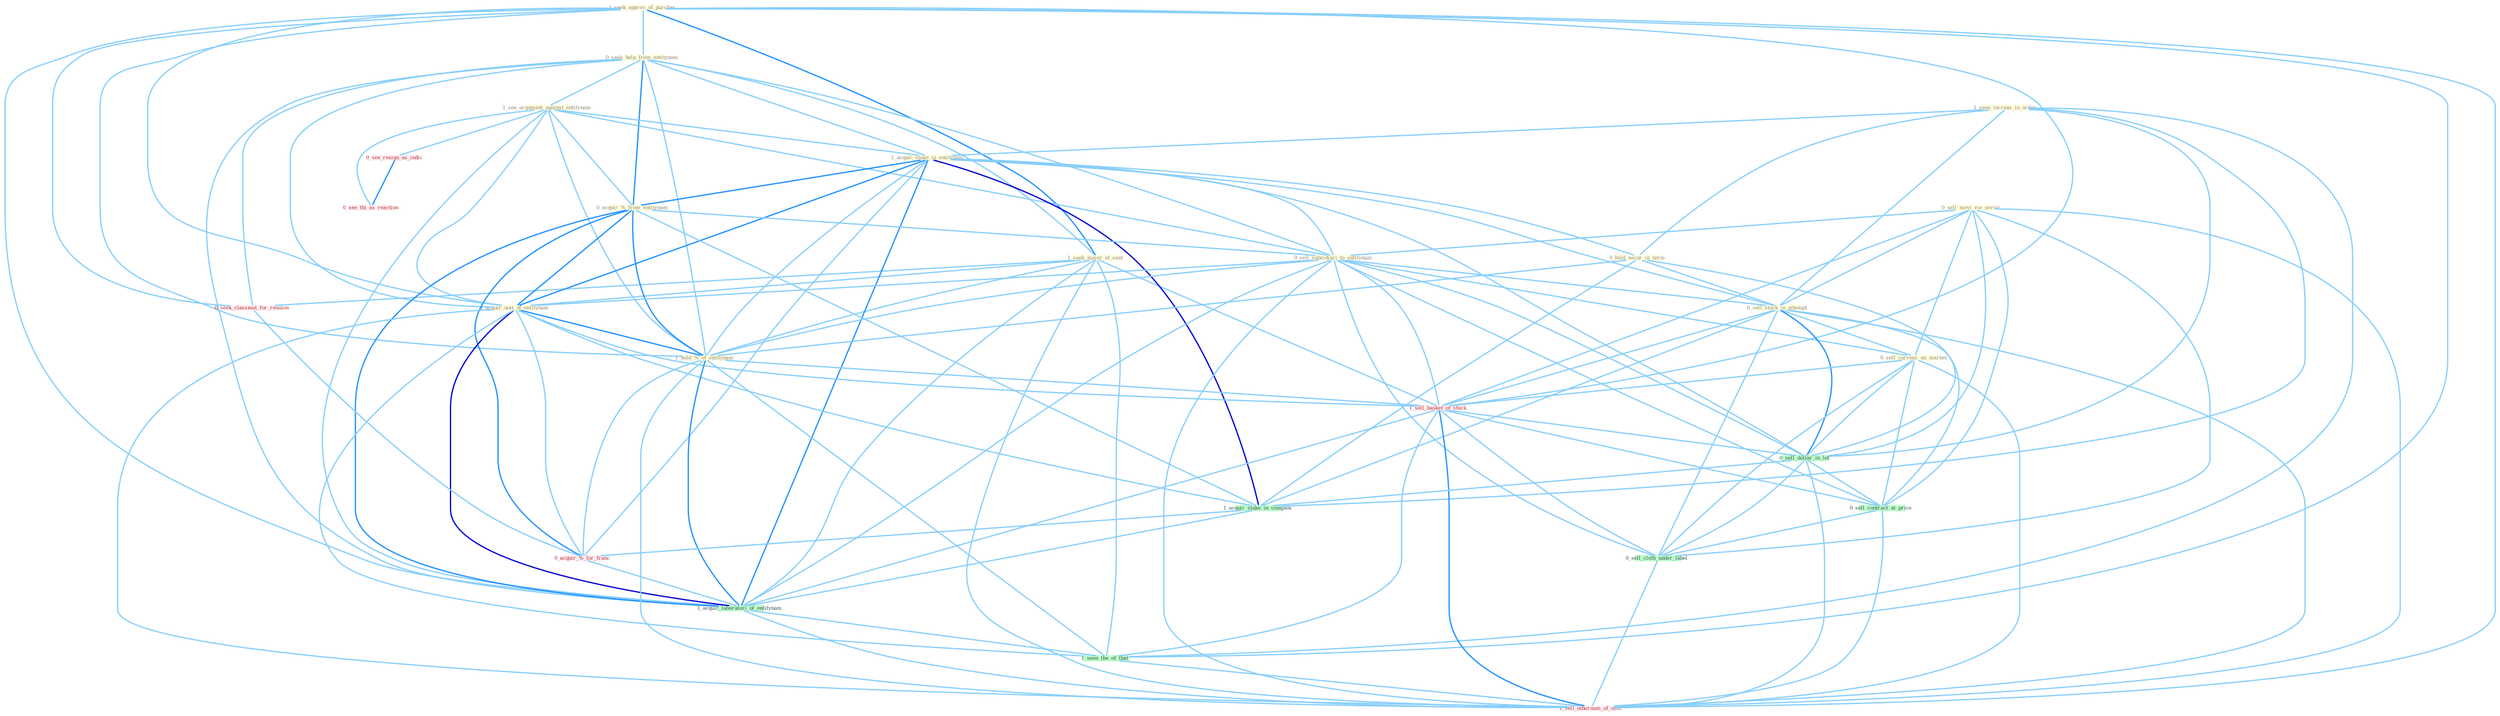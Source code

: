 Graph G{ 
    node
    [shape=polygon,style=filled,width=.5,height=.06,color="#BDFCC9",fixedsize=true,fontsize=4,
    fontcolor="#2f4f4f"];
    {node
    [color="#ffffe0", fontcolor="#8b7d6b"] "1_seek_approv_of_purchas " "0_seek_help_from_entitynam " "1_seen_increas_in_order " "0_sell_movi_via_servic " "1_see_argument_against_entitynam " "1_seek_major_of_seat " "1_acquir_stake_in_entitynam " "0_acquir_%_from_entitynam " "0_sell_subsidiari_to_entitynam " "0_hold_secur_in_term " "1_acquir_unit_of_entitynam " "0_sell_stock_in_attempt " "0_sell_currenc_on_market " "1_hold_%_of_entitynam "}
{node [color="#fff0f5", fontcolor="#b22222"] "0_seek_classmat_for_reunion " "1_sell_basket_of_stock " "0_see_resign_as_indic " "0_acquir_%_for_franc " "1_sell_othernum_of_offic " "0_see_thi_as_reaction "}
edge [color="#B0E2FF"];

	"1_seek_approv_of_purchas " -- "0_seek_help_from_entitynam " [w="1", color="#87cefa" ];
	"1_seek_approv_of_purchas " -- "1_seek_major_of_seat " [w="2", color="#1e90ff" , len=0.8];
	"1_seek_approv_of_purchas " -- "1_acquir_unit_of_entitynam " [w="1", color="#87cefa" ];
	"1_seek_approv_of_purchas " -- "1_hold_%_of_entitynam " [w="1", color="#87cefa" ];
	"1_seek_approv_of_purchas " -- "0_seek_classmat_for_reunion " [w="1", color="#87cefa" ];
	"1_seek_approv_of_purchas " -- "1_sell_basket_of_stock " [w="1", color="#87cefa" ];
	"1_seek_approv_of_purchas " -- "1_acquir_laboratori_of_entitynam " [w="1", color="#87cefa" ];
	"1_seek_approv_of_purchas " -- "1_seen_the_of_that " [w="1", color="#87cefa" ];
	"1_seek_approv_of_purchas " -- "1_sell_othernum_of_offic " [w="1", color="#87cefa" ];
	"0_seek_help_from_entitynam " -- "1_see_argument_against_entitynam " [w="1", color="#87cefa" ];
	"0_seek_help_from_entitynam " -- "1_seek_major_of_seat " [w="1", color="#87cefa" ];
	"0_seek_help_from_entitynam " -- "1_acquir_stake_in_entitynam " [w="1", color="#87cefa" ];
	"0_seek_help_from_entitynam " -- "0_acquir_%_from_entitynam " [w="2", color="#1e90ff" , len=0.8];
	"0_seek_help_from_entitynam " -- "0_sell_subsidiari_to_entitynam " [w="1", color="#87cefa" ];
	"0_seek_help_from_entitynam " -- "1_acquir_unit_of_entitynam " [w="1", color="#87cefa" ];
	"0_seek_help_from_entitynam " -- "1_hold_%_of_entitynam " [w="1", color="#87cefa" ];
	"0_seek_help_from_entitynam " -- "0_seek_classmat_for_reunion " [w="1", color="#87cefa" ];
	"0_seek_help_from_entitynam " -- "1_acquir_laboratori_of_entitynam " [w="1", color="#87cefa" ];
	"1_seen_increas_in_order " -- "1_acquir_stake_in_entitynam " [w="1", color="#87cefa" ];
	"1_seen_increas_in_order " -- "0_hold_secur_in_term " [w="1", color="#87cefa" ];
	"1_seen_increas_in_order " -- "0_sell_stock_in_attempt " [w="1", color="#87cefa" ];
	"1_seen_increas_in_order " -- "0_sell_dollar_in_lot " [w="1", color="#87cefa" ];
	"1_seen_increas_in_order " -- "1_acquir_stake_in_compani " [w="1", color="#87cefa" ];
	"1_seen_increas_in_order " -- "1_seen_the_of_that " [w="1", color="#87cefa" ];
	"0_sell_movi_via_servic " -- "0_sell_subsidiari_to_entitynam " [w="1", color="#87cefa" ];
	"0_sell_movi_via_servic " -- "0_sell_stock_in_attempt " [w="1", color="#87cefa" ];
	"0_sell_movi_via_servic " -- "0_sell_currenc_on_market " [w="1", color="#87cefa" ];
	"0_sell_movi_via_servic " -- "1_sell_basket_of_stock " [w="1", color="#87cefa" ];
	"0_sell_movi_via_servic " -- "0_sell_dollar_in_lot " [w="1", color="#87cefa" ];
	"0_sell_movi_via_servic " -- "0_sell_contract_at_price " [w="1", color="#87cefa" ];
	"0_sell_movi_via_servic " -- "0_sell_cloth_under_label " [w="1", color="#87cefa" ];
	"0_sell_movi_via_servic " -- "1_sell_othernum_of_offic " [w="1", color="#87cefa" ];
	"1_see_argument_against_entitynam " -- "1_acquir_stake_in_entitynam " [w="1", color="#87cefa" ];
	"1_see_argument_against_entitynam " -- "0_acquir_%_from_entitynam " [w="1", color="#87cefa" ];
	"1_see_argument_against_entitynam " -- "0_sell_subsidiari_to_entitynam " [w="1", color="#87cefa" ];
	"1_see_argument_against_entitynam " -- "1_acquir_unit_of_entitynam " [w="1", color="#87cefa" ];
	"1_see_argument_against_entitynam " -- "1_hold_%_of_entitynam " [w="1", color="#87cefa" ];
	"1_see_argument_against_entitynam " -- "0_see_resign_as_indic " [w="1", color="#87cefa" ];
	"1_see_argument_against_entitynam " -- "1_acquir_laboratori_of_entitynam " [w="1", color="#87cefa" ];
	"1_see_argument_against_entitynam " -- "0_see_thi_as_reaction " [w="1", color="#87cefa" ];
	"1_seek_major_of_seat " -- "1_acquir_unit_of_entitynam " [w="1", color="#87cefa" ];
	"1_seek_major_of_seat " -- "1_hold_%_of_entitynam " [w="1", color="#87cefa" ];
	"1_seek_major_of_seat " -- "0_seek_classmat_for_reunion " [w="1", color="#87cefa" ];
	"1_seek_major_of_seat " -- "1_sell_basket_of_stock " [w="1", color="#87cefa" ];
	"1_seek_major_of_seat " -- "1_acquir_laboratori_of_entitynam " [w="1", color="#87cefa" ];
	"1_seek_major_of_seat " -- "1_seen_the_of_that " [w="1", color="#87cefa" ];
	"1_seek_major_of_seat " -- "1_sell_othernum_of_offic " [w="1", color="#87cefa" ];
	"1_acquir_stake_in_entitynam " -- "0_acquir_%_from_entitynam " [w="2", color="#1e90ff" , len=0.8];
	"1_acquir_stake_in_entitynam " -- "0_sell_subsidiari_to_entitynam " [w="1", color="#87cefa" ];
	"1_acquir_stake_in_entitynam " -- "0_hold_secur_in_term " [w="1", color="#87cefa" ];
	"1_acquir_stake_in_entitynam " -- "1_acquir_unit_of_entitynam " [w="2", color="#1e90ff" , len=0.8];
	"1_acquir_stake_in_entitynam " -- "0_sell_stock_in_attempt " [w="1", color="#87cefa" ];
	"1_acquir_stake_in_entitynam " -- "1_hold_%_of_entitynam " [w="1", color="#87cefa" ];
	"1_acquir_stake_in_entitynam " -- "0_sell_dollar_in_lot " [w="1", color="#87cefa" ];
	"1_acquir_stake_in_entitynam " -- "1_acquir_stake_in_compani " [w="3", color="#0000cd" , len=0.6];
	"1_acquir_stake_in_entitynam " -- "0_acquir_%_for_franc " [w="1", color="#87cefa" ];
	"1_acquir_stake_in_entitynam " -- "1_acquir_laboratori_of_entitynam " [w="2", color="#1e90ff" , len=0.8];
	"0_acquir_%_from_entitynam " -- "0_sell_subsidiari_to_entitynam " [w="1", color="#87cefa" ];
	"0_acquir_%_from_entitynam " -- "1_acquir_unit_of_entitynam " [w="2", color="#1e90ff" , len=0.8];
	"0_acquir_%_from_entitynam " -- "1_hold_%_of_entitynam " [w="2", color="#1e90ff" , len=0.8];
	"0_acquir_%_from_entitynam " -- "1_acquir_stake_in_compani " [w="1", color="#87cefa" ];
	"0_acquir_%_from_entitynam " -- "0_acquir_%_for_franc " [w="2", color="#1e90ff" , len=0.8];
	"0_acquir_%_from_entitynam " -- "1_acquir_laboratori_of_entitynam " [w="2", color="#1e90ff" , len=0.8];
	"0_sell_subsidiari_to_entitynam " -- "1_acquir_unit_of_entitynam " [w="1", color="#87cefa" ];
	"0_sell_subsidiari_to_entitynam " -- "0_sell_stock_in_attempt " [w="1", color="#87cefa" ];
	"0_sell_subsidiari_to_entitynam " -- "0_sell_currenc_on_market " [w="1", color="#87cefa" ];
	"0_sell_subsidiari_to_entitynam " -- "1_hold_%_of_entitynam " [w="1", color="#87cefa" ];
	"0_sell_subsidiari_to_entitynam " -- "1_sell_basket_of_stock " [w="1", color="#87cefa" ];
	"0_sell_subsidiari_to_entitynam " -- "0_sell_dollar_in_lot " [w="1", color="#87cefa" ];
	"0_sell_subsidiari_to_entitynam " -- "0_sell_contract_at_price " [w="1", color="#87cefa" ];
	"0_sell_subsidiari_to_entitynam " -- "1_acquir_laboratori_of_entitynam " [w="1", color="#87cefa" ];
	"0_sell_subsidiari_to_entitynam " -- "0_sell_cloth_under_label " [w="1", color="#87cefa" ];
	"0_sell_subsidiari_to_entitynam " -- "1_sell_othernum_of_offic " [w="1", color="#87cefa" ];
	"0_hold_secur_in_term " -- "0_sell_stock_in_attempt " [w="1", color="#87cefa" ];
	"0_hold_secur_in_term " -- "1_hold_%_of_entitynam " [w="1", color="#87cefa" ];
	"0_hold_secur_in_term " -- "0_sell_dollar_in_lot " [w="1", color="#87cefa" ];
	"0_hold_secur_in_term " -- "1_acquir_stake_in_compani " [w="1", color="#87cefa" ];
	"1_acquir_unit_of_entitynam " -- "1_hold_%_of_entitynam " [w="2", color="#1e90ff" , len=0.8];
	"1_acquir_unit_of_entitynam " -- "1_sell_basket_of_stock " [w="1", color="#87cefa" ];
	"1_acquir_unit_of_entitynam " -- "1_acquir_stake_in_compani " [w="1", color="#87cefa" ];
	"1_acquir_unit_of_entitynam " -- "0_acquir_%_for_franc " [w="1", color="#87cefa" ];
	"1_acquir_unit_of_entitynam " -- "1_acquir_laboratori_of_entitynam " [w="3", color="#0000cd" , len=0.6];
	"1_acquir_unit_of_entitynam " -- "1_seen_the_of_that " [w="1", color="#87cefa" ];
	"1_acquir_unit_of_entitynam " -- "1_sell_othernum_of_offic " [w="1", color="#87cefa" ];
	"0_sell_stock_in_attempt " -- "0_sell_currenc_on_market " [w="1", color="#87cefa" ];
	"0_sell_stock_in_attempt " -- "1_sell_basket_of_stock " [w="1", color="#87cefa" ];
	"0_sell_stock_in_attempt " -- "0_sell_dollar_in_lot " [w="2", color="#1e90ff" , len=0.8];
	"0_sell_stock_in_attempt " -- "1_acquir_stake_in_compani " [w="1", color="#87cefa" ];
	"0_sell_stock_in_attempt " -- "0_sell_contract_at_price " [w="1", color="#87cefa" ];
	"0_sell_stock_in_attempt " -- "0_sell_cloth_under_label " [w="1", color="#87cefa" ];
	"0_sell_stock_in_attempt " -- "1_sell_othernum_of_offic " [w="1", color="#87cefa" ];
	"0_sell_currenc_on_market " -- "1_sell_basket_of_stock " [w="1", color="#87cefa" ];
	"0_sell_currenc_on_market " -- "0_sell_dollar_in_lot " [w="1", color="#87cefa" ];
	"0_sell_currenc_on_market " -- "0_sell_contract_at_price " [w="1", color="#87cefa" ];
	"0_sell_currenc_on_market " -- "0_sell_cloth_under_label " [w="1", color="#87cefa" ];
	"0_sell_currenc_on_market " -- "1_sell_othernum_of_offic " [w="1", color="#87cefa" ];
	"1_hold_%_of_entitynam " -- "1_sell_basket_of_stock " [w="1", color="#87cefa" ];
	"1_hold_%_of_entitynam " -- "0_acquir_%_for_franc " [w="1", color="#87cefa" ];
	"1_hold_%_of_entitynam " -- "1_acquir_laboratori_of_entitynam " [w="2", color="#1e90ff" , len=0.8];
	"1_hold_%_of_entitynam " -- "1_seen_the_of_that " [w="1", color="#87cefa" ];
	"1_hold_%_of_entitynam " -- "1_sell_othernum_of_offic " [w="1", color="#87cefa" ];
	"0_seek_classmat_for_reunion " -- "0_acquir_%_for_franc " [w="1", color="#87cefa" ];
	"1_sell_basket_of_stock " -- "0_sell_dollar_in_lot " [w="1", color="#87cefa" ];
	"1_sell_basket_of_stock " -- "0_sell_contract_at_price " [w="1", color="#87cefa" ];
	"1_sell_basket_of_stock " -- "1_acquir_laboratori_of_entitynam " [w="1", color="#87cefa" ];
	"1_sell_basket_of_stock " -- "0_sell_cloth_under_label " [w="1", color="#87cefa" ];
	"1_sell_basket_of_stock " -- "1_seen_the_of_that " [w="1", color="#87cefa" ];
	"1_sell_basket_of_stock " -- "1_sell_othernum_of_offic " [w="2", color="#1e90ff" , len=0.8];
	"0_sell_dollar_in_lot " -- "1_acquir_stake_in_compani " [w="1", color="#87cefa" ];
	"0_sell_dollar_in_lot " -- "0_sell_contract_at_price " [w="1", color="#87cefa" ];
	"0_sell_dollar_in_lot " -- "0_sell_cloth_under_label " [w="1", color="#87cefa" ];
	"0_sell_dollar_in_lot " -- "1_sell_othernum_of_offic " [w="1", color="#87cefa" ];
	"0_see_resign_as_indic " -- "0_see_thi_as_reaction " [w="2", color="#1e90ff" , len=0.8];
	"1_acquir_stake_in_compani " -- "0_acquir_%_for_franc " [w="1", color="#87cefa" ];
	"1_acquir_stake_in_compani " -- "1_acquir_laboratori_of_entitynam " [w="1", color="#87cefa" ];
	"0_acquir_%_for_franc " -- "1_acquir_laboratori_of_entitynam " [w="1", color="#87cefa" ];
	"0_sell_contract_at_price " -- "0_sell_cloth_under_label " [w="1", color="#87cefa" ];
	"0_sell_contract_at_price " -- "1_sell_othernum_of_offic " [w="1", color="#87cefa" ];
	"1_acquir_laboratori_of_entitynam " -- "1_seen_the_of_that " [w="1", color="#87cefa" ];
	"1_acquir_laboratori_of_entitynam " -- "1_sell_othernum_of_offic " [w="1", color="#87cefa" ];
	"0_sell_cloth_under_label " -- "1_sell_othernum_of_offic " [w="1", color="#87cefa" ];
	"1_seen_the_of_that " -- "1_sell_othernum_of_offic " [w="1", color="#87cefa" ];
}